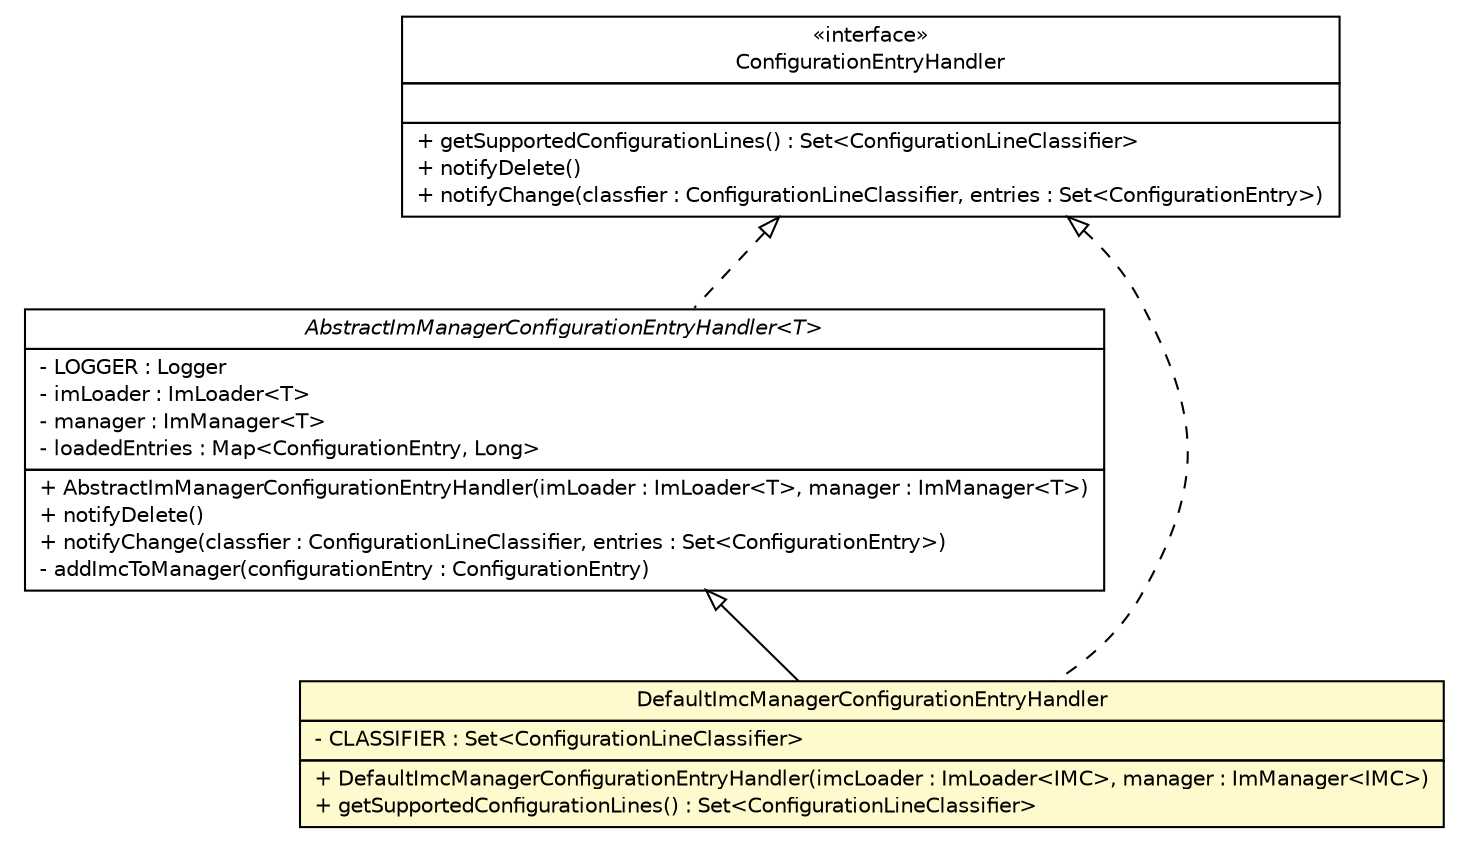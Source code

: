 #!/usr/local/bin/dot
#
# Class diagram 
# Generated by UMLGraph version R5_6 (http://www.umlgraph.org/)
#

digraph G {
	edge [fontname="Helvetica",fontsize=10,labelfontname="Helvetica",labelfontsize=10];
	node [fontname="Helvetica",fontsize=10,shape=plaintext];
	nodesep=0.25;
	ranksep=0.5;
	// de.hsbremen.tc.tnc.tnccs.im.loader.ConfigurationEntryHandler
	c13067 [label=<<table title="de.hsbremen.tc.tnc.tnccs.im.loader.ConfigurationEntryHandler" border="0" cellborder="1" cellspacing="0" cellpadding="2" port="p" href="../ConfigurationEntryHandler.html">
		<tr><td><table border="0" cellspacing="0" cellpadding="1">
<tr><td align="center" balign="center"> &#171;interface&#187; </td></tr>
<tr><td align="center" balign="center"> ConfigurationEntryHandler </td></tr>
		</table></td></tr>
		<tr><td><table border="0" cellspacing="0" cellpadding="1">
<tr><td align="left" balign="left">  </td></tr>
		</table></td></tr>
		<tr><td><table border="0" cellspacing="0" cellpadding="1">
<tr><td align="left" balign="left"> + getSupportedConfigurationLines() : Set&lt;ConfigurationLineClassifier&gt; </td></tr>
<tr><td align="left" balign="left"> + notifyDelete() </td></tr>
<tr><td align="left" balign="left"> + notifyChange(classfier : ConfigurationLineClassifier, entries : Set&lt;ConfigurationEntry&gt;) </td></tr>
		</table></td></tr>
		</table>>, URL="../ConfigurationEntryHandler.html", fontname="Helvetica", fontcolor="black", fontsize=10.0];
	// de.hsbremen.tc.tnc.tnccs.im.loader.simple.AbstractImManagerConfigurationEntryHandler<T>
	c13075 [label=<<table title="de.hsbremen.tc.tnc.tnccs.im.loader.simple.AbstractImManagerConfigurationEntryHandler" border="0" cellborder="1" cellspacing="0" cellpadding="2" port="p" href="./AbstractImManagerConfigurationEntryHandler.html">
		<tr><td><table border="0" cellspacing="0" cellpadding="1">
<tr><td align="center" balign="center"><font face="Helvetica-Oblique"> AbstractImManagerConfigurationEntryHandler&lt;T&gt; </font></td></tr>
		</table></td></tr>
		<tr><td><table border="0" cellspacing="0" cellpadding="1">
<tr><td align="left" balign="left"> - LOGGER : Logger </td></tr>
<tr><td align="left" balign="left"> - imLoader : ImLoader&lt;T&gt; </td></tr>
<tr><td align="left" balign="left"> - manager : ImManager&lt;T&gt; </td></tr>
<tr><td align="left" balign="left"> - loadedEntries : Map&lt;ConfigurationEntry, Long&gt; </td></tr>
		</table></td></tr>
		<tr><td><table border="0" cellspacing="0" cellpadding="1">
<tr><td align="left" balign="left"> + AbstractImManagerConfigurationEntryHandler(imLoader : ImLoader&lt;T&gt;, manager : ImManager&lt;T&gt;) </td></tr>
<tr><td align="left" balign="left"> + notifyDelete() </td></tr>
<tr><td align="left" balign="left"> + notifyChange(classfier : ConfigurationLineClassifier, entries : Set&lt;ConfigurationEntry&gt;) </td></tr>
<tr><td align="left" balign="left"> - addImcToManager(configurationEntry : ConfigurationEntry) </td></tr>
		</table></td></tr>
		</table>>, URL="./AbstractImManagerConfigurationEntryHandler.html", fontname="Helvetica", fontcolor="black", fontsize=10.0];
	// de.hsbremen.tc.tnc.tnccs.im.loader.simple.DefaultImcManagerConfigurationEntryHandler
	c13082 [label=<<table title="de.hsbremen.tc.tnc.tnccs.im.loader.simple.DefaultImcManagerConfigurationEntryHandler" border="0" cellborder="1" cellspacing="0" cellpadding="2" port="p" bgcolor="lemonChiffon" href="./DefaultImcManagerConfigurationEntryHandler.html">
		<tr><td><table border="0" cellspacing="0" cellpadding="1">
<tr><td align="center" balign="center"> DefaultImcManagerConfigurationEntryHandler </td></tr>
		</table></td></tr>
		<tr><td><table border="0" cellspacing="0" cellpadding="1">
<tr><td align="left" balign="left"> - CLASSIFIER : Set&lt;ConfigurationLineClassifier&gt; </td></tr>
		</table></td></tr>
		<tr><td><table border="0" cellspacing="0" cellpadding="1">
<tr><td align="left" balign="left"> + DefaultImcManagerConfigurationEntryHandler(imcLoader : ImLoader&lt;IMC&gt;, manager : ImManager&lt;IMC&gt;) </td></tr>
<tr><td align="left" balign="left"> + getSupportedConfigurationLines() : Set&lt;ConfigurationLineClassifier&gt; </td></tr>
		</table></td></tr>
		</table>>, URL="./DefaultImcManagerConfigurationEntryHandler.html", fontname="Helvetica", fontcolor="black", fontsize=10.0];
	//de.hsbremen.tc.tnc.tnccs.im.loader.simple.AbstractImManagerConfigurationEntryHandler<T> implements de.hsbremen.tc.tnc.tnccs.im.loader.ConfigurationEntryHandler
	c13067:p -> c13075:p [dir=back,arrowtail=empty,style=dashed];
	//de.hsbremen.tc.tnc.tnccs.im.loader.simple.DefaultImcManagerConfigurationEntryHandler extends de.hsbremen.tc.tnc.tnccs.im.loader.simple.AbstractImManagerConfigurationEntryHandler<org.trustedcomputinggroup.tnc.ifimc.IMC>
	c13075:p -> c13082:p [dir=back,arrowtail=empty];
	//de.hsbremen.tc.tnc.tnccs.im.loader.simple.DefaultImcManagerConfigurationEntryHandler implements de.hsbremen.tc.tnc.tnccs.im.loader.ConfigurationEntryHandler
	c13067:p -> c13082:p [dir=back,arrowtail=empty,style=dashed];
}

